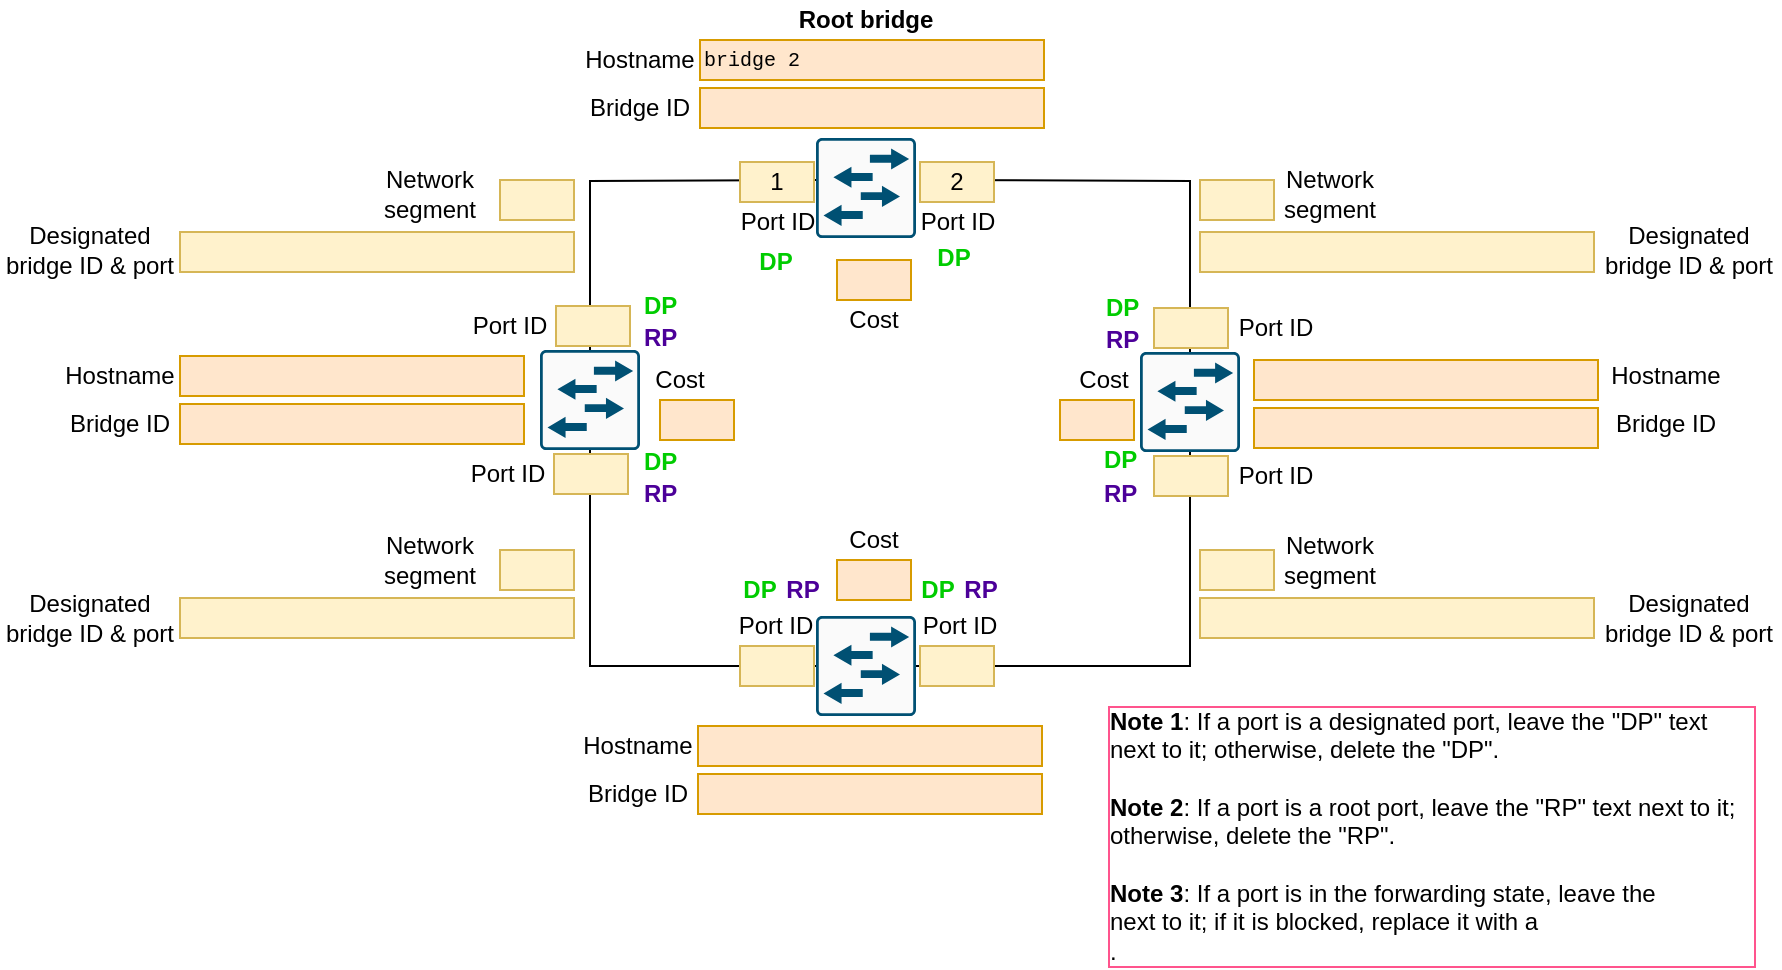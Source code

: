 <mxfile version="20.3.7" type="github"><diagram id="_aQSk68fNOLD1SiQQVQj" name="Page-1"><mxGraphModel dx="770" dy="573" grid="1" gridSize="10" guides="0" tooltips="1" connect="0" arrows="0" fold="1" page="1" pageScale="1" pageWidth="900" pageHeight="500" math="0" shadow="0"><root><mxCell id="0"/><mxCell id="1" parent="0"/><mxCell id="P1x7vm0chefwzOuEZskG-180" value="&lt;span style=&quot;font-size: 12px&quot;&gt;&lt;b style=&quot;font-size: 12px&quot;&gt;Note 1&lt;/b&gt;: If a port is a designated port, leave the &quot;DP&quot; text next to it; otherwise, delete the &quot;DP&quot;.&lt;br style=&quot;font-size: 12px&quot;&gt;&lt;/span&gt;&lt;br style=&quot;font-size: 12px&quot;&gt;&lt;span style=&quot;font-size: 12px&quot;&gt;&lt;b style=&quot;font-size: 12px&quot;&gt;Note 2&lt;/b&gt;: If a port is a root port, leave the &quot;RP&quot; text next to it; otherwise, delete the &quot;RP&quot;.&lt;br style=&quot;font-size: 12px&quot;&gt;&lt;/span&gt;&lt;br style=&quot;font-size: 12px&quot;&gt;&lt;b style=&quot;font-size: 12px&quot;&gt;Note 3&lt;/b&gt;: If a port is in the forwarding state, leave the&lt;br style=&quot;font-size: 12px&quot;&gt;next to it; if it is blocked, replace it with a&amp;nbsp;&lt;br style=&quot;font-size: 12px&quot;&gt;." style="text;html=1;strokeColor=none;fillColor=none;align=left;verticalAlign=middle;whiteSpace=wrap;rounded=0;fontSize=12;labelBorderColor=#FF548D;spacingTop=2;spacingBottom=2;spacingRight=2;spacingLeft=2;" parent="1" vertex="1"><mxGeometry x="558" y="383" width="330" height="90" as="geometry"/></mxCell><mxCell id="P1x7vm0chefwzOuEZskG-14" style="edgeStyle=orthogonalEdgeStyle;rounded=0;orthogonalLoop=1;jettySize=auto;html=1;exitX=0;exitY=0.5;exitDx=0;exitDy=0;exitPerimeter=0;entryX=0.5;entryY=0;entryDx=0;entryDy=0;entryPerimeter=0;endArrow=none;endFill=0;" parent="1" target="P1x7vm0chefwzOuEZskG-3" edge="1"><mxGeometry relative="1" as="geometry"><mxPoint x="418" y="100" as="sourcePoint"/></mxGeometry></mxCell><mxCell id="P1x7vm0chefwzOuEZskG-15" style="edgeStyle=orthogonalEdgeStyle;rounded=0;orthogonalLoop=1;jettySize=auto;html=1;exitX=1;exitY=0.5;exitDx=0;exitDy=0;exitPerimeter=0;entryX=0.5;entryY=0;entryDx=0;entryDy=0;entryPerimeter=0;endArrow=none;endFill=0;" parent="1" target="P1x7vm0chefwzOuEZskG-4" edge="1"><mxGeometry relative="1" as="geometry"><mxPoint x="468" y="100" as="sourcePoint"/></mxGeometry></mxCell><mxCell id="P1x7vm0chefwzOuEZskG-2" value="" style="points=[[0.015,0.015,0],[0.985,0.015,0],[0.985,0.985,0],[0.015,0.985,0],[0.25,0,0],[0.5,0,0],[0.75,0,0],[1,0.25,0],[1,0.5,0],[1,0.75,0],[0.75,1,0],[0.5,1,0],[0.25,1,0],[0,0.75,0],[0,0.5,0],[0,0.25,0]];verticalLabelPosition=bottom;html=1;verticalAlign=top;aspect=fixed;align=center;pointerEvents=1;shape=mxgraph.cisco19.rect;prIcon=l2_switch;fillColor=#FAFAFA;strokeColor=#005073;" parent="1" vertex="1"><mxGeometry x="416" y="79" width="50" height="50" as="geometry"/></mxCell><mxCell id="P1x7vm0chefwzOuEZskG-16" style="edgeStyle=orthogonalEdgeStyle;rounded=0;orthogonalLoop=1;jettySize=auto;html=1;exitX=0.5;exitY=1;exitDx=0;exitDy=0;exitPerimeter=0;entryX=0;entryY=0.5;entryDx=0;entryDy=0;entryPerimeter=0;endArrow=none;endFill=0;" parent="1" source="P1x7vm0chefwzOuEZskG-3" target="P1x7vm0chefwzOuEZskG-5" edge="1"><mxGeometry relative="1" as="geometry"/></mxCell><mxCell id="P1x7vm0chefwzOuEZskG-3" value="" style="points=[[0.015,0.015,0],[0.985,0.015,0],[0.985,0.985,0],[0.015,0.985,0],[0.25,0,0],[0.5,0,0],[0.75,0,0],[1,0.25,0],[1,0.5,0],[1,0.75,0],[0.75,1,0],[0.5,1,0],[0.25,1,0],[0,0.75,0],[0,0.5,0],[0,0.25,0]];verticalLabelPosition=bottom;html=1;verticalAlign=top;aspect=fixed;align=center;pointerEvents=1;shape=mxgraph.cisco19.rect;prIcon=l2_switch;fillColor=#FAFAFA;strokeColor=#005073;" parent="1" vertex="1"><mxGeometry x="278" y="185" width="50" height="50" as="geometry"/></mxCell><mxCell id="P1x7vm0chefwzOuEZskG-17" style="edgeStyle=orthogonalEdgeStyle;rounded=0;orthogonalLoop=1;jettySize=auto;html=1;exitX=0.5;exitY=1;exitDx=0;exitDy=0;exitPerimeter=0;entryX=1;entryY=0.5;entryDx=0;entryDy=0;entryPerimeter=0;endArrow=none;endFill=0;" parent="1" source="P1x7vm0chefwzOuEZskG-4" target="P1x7vm0chefwzOuEZskG-5" edge="1"><mxGeometry relative="1" as="geometry"/></mxCell><mxCell id="P1x7vm0chefwzOuEZskG-4" value="" style="points=[[0.015,0.015,0],[0.985,0.015,0],[0.985,0.985,0],[0.015,0.985,0],[0.25,0,0],[0.5,0,0],[0.75,0,0],[1,0.25,0],[1,0.5,0],[1,0.75,0],[0.75,1,0],[0.5,1,0],[0.25,1,0],[0,0.75,0],[0,0.5,0],[0,0.25,0]];verticalLabelPosition=bottom;html=1;verticalAlign=top;aspect=fixed;align=center;pointerEvents=1;shape=mxgraph.cisco19.rect;prIcon=l2_switch;fillColor=#FAFAFA;strokeColor=#005073;" parent="1" vertex="1"><mxGeometry x="578" y="186" width="50" height="50" as="geometry"/></mxCell><mxCell id="P1x7vm0chefwzOuEZskG-5" value="" style="points=[[0.015,0.015,0],[0.985,0.015,0],[0.985,0.985,0],[0.015,0.985,0],[0.25,0,0],[0.5,0,0],[0.75,0,0],[1,0.25,0],[1,0.5,0],[1,0.75,0],[0.75,1,0],[0.5,1,0],[0.25,1,0],[0,0.75,0],[0,0.5,0],[0,0.25,0]];verticalLabelPosition=bottom;html=1;verticalAlign=top;aspect=fixed;align=center;pointerEvents=1;shape=mxgraph.cisco19.rect;prIcon=l2_switch;fillColor=#FAFAFA;strokeColor=#005073;" parent="1" vertex="1"><mxGeometry x="416" y="318" width="50" height="50" as="geometry"/></mxCell><mxCell id="P1x7vm0chefwzOuEZskG-12" value="Root bridge" style="text;html=1;align=center;verticalAlign=middle;whiteSpace=wrap;rounded=0;fontStyle=1;" parent="1" vertex="1"><mxGeometry x="381" y="10" width="120" height="20" as="geometry"/></mxCell><mxCell id="P1x7vm0chefwzOuEZskG-50" value="Port ID" style="text;html=1;strokeColor=none;fillColor=none;align=center;verticalAlign=middle;whiteSpace=wrap;rounded=0;" parent="1" vertex="1"><mxGeometry x="377" y="111" width="40" height="20" as="geometry"/></mxCell><mxCell id="P1x7vm0chefwzOuEZskG-51" value="1" style="rounded=0;whiteSpace=wrap;html=1;fillColor=#fff2cc;strokeColor=#d6b656;" parent="1" vertex="1"><mxGeometry x="378" y="91" width="37" height="20" as="geometry"/></mxCell><mxCell id="P1x7vm0chefwzOuEZskG-54" value="Port ID" style="text;html=1;strokeColor=none;fillColor=none;align=center;verticalAlign=middle;whiteSpace=wrap;rounded=0;" parent="1" vertex="1"><mxGeometry x="626" y="164" width="40" height="20" as="geometry"/></mxCell><mxCell id="P1x7vm0chefwzOuEZskG-55" value="" style="rounded=0;whiteSpace=wrap;html=1;fillColor=#fff2cc;strokeColor=#d6b656;" parent="1" vertex="1"><mxGeometry x="585" y="164" width="37" height="20" as="geometry"/></mxCell><mxCell id="P1x7vm0chefwzOuEZskG-56" value="Port ID" style="text;html=1;strokeColor=none;fillColor=none;align=center;verticalAlign=middle;whiteSpace=wrap;rounded=0;" parent="1" vertex="1"><mxGeometry x="626" y="238" width="40" height="20" as="geometry"/></mxCell><mxCell id="P1x7vm0chefwzOuEZskG-57" value="" style="rounded=0;whiteSpace=wrap;html=1;fillColor=#fff2cc;strokeColor=#d6b656;" parent="1" vertex="1"><mxGeometry x="585" y="238" width="37" height="20" as="geometry"/></mxCell><mxCell id="P1x7vm0chefwzOuEZskG-62" value="Port ID" style="text;html=1;strokeColor=none;fillColor=none;align=center;verticalAlign=middle;whiteSpace=wrap;rounded=0;" parent="1" vertex="1"><mxGeometry x="242" y="237" width="40" height="20" as="geometry"/></mxCell><mxCell id="P1x7vm0chefwzOuEZskG-63" value="" style="rounded=0;whiteSpace=wrap;html=1;fillColor=#fff2cc;strokeColor=#d6b656;" parent="1" vertex="1"><mxGeometry x="285" y="237" width="37" height="20" as="geometry"/></mxCell><mxCell id="P1x7vm0chefwzOuEZskG-64" value="Port ID" style="text;html=1;strokeColor=none;fillColor=none;align=center;verticalAlign=middle;whiteSpace=wrap;rounded=0;" parent="1" vertex="1"><mxGeometry x="243" y="163" width="40" height="20" as="geometry"/></mxCell><mxCell id="P1x7vm0chefwzOuEZskG-65" value="" style="rounded=0;whiteSpace=wrap;html=1;fillColor=#fff2cc;strokeColor=#d6b656;" parent="1" vertex="1"><mxGeometry x="286" y="163" width="37" height="20" as="geometry"/></mxCell><mxCell id="P1x7vm0chefwzOuEZskG-66" value="&lt;font&gt;DP&lt;/font&gt;" style="text;html=1;strokeColor=none;fillColor=none;align=center;verticalAlign=middle;whiteSpace=wrap;rounded=0;labelBackgroundColor=#ffffff;fontColor=#00CC00;fontStyle=1" parent="1" vertex="1"><mxGeometry x="386" y="131" width="20" height="20" as="geometry"/></mxCell><mxCell id="P1x7vm0chefwzOuEZskG-67" value="Port ID" style="text;html=1;strokeColor=none;fillColor=none;align=center;verticalAlign=middle;whiteSpace=wrap;rounded=0;" parent="1" vertex="1"><mxGeometry x="467" y="111" width="40" height="20" as="geometry"/></mxCell><mxCell id="P1x7vm0chefwzOuEZskG-68" value="2" style="rounded=0;whiteSpace=wrap;html=1;fillColor=#fff2cc;strokeColor=#d6b656;" parent="1" vertex="1"><mxGeometry x="468" y="91" width="37" height="20" as="geometry"/></mxCell><mxCell id="P1x7vm0chefwzOuEZskG-76" value="" style="rounded=0;whiteSpace=wrap;html=1;fillColor=#fff2cc;strokeColor=#d6b656;" parent="1" vertex="1"><mxGeometry x="378" y="333" width="37" height="20" as="geometry"/></mxCell><mxCell id="P1x7vm0chefwzOuEZskG-77" value="" style="rounded=0;whiteSpace=wrap;html=1;fillColor=#fff2cc;strokeColor=#d6b656;" parent="1" vertex="1"><mxGeometry x="468" y="333" width="37" height="20" as="geometry"/></mxCell><mxCell id="P1x7vm0chefwzOuEZskG-78" value="Port ID" style="text;html=1;strokeColor=none;fillColor=none;align=center;verticalAlign=middle;whiteSpace=wrap;rounded=0;" parent="1" vertex="1"><mxGeometry x="376" y="313" width="40" height="20" as="geometry"/></mxCell><mxCell id="P1x7vm0chefwzOuEZskG-79" value="Port ID" style="text;html=1;strokeColor=none;fillColor=none;align=center;verticalAlign=middle;whiteSpace=wrap;rounded=0;" parent="1" vertex="1"><mxGeometry x="468" y="313" width="40" height="20" as="geometry"/></mxCell><mxCell id="P1x7vm0chefwzOuEZskG-31" value="Hostname" style="text;html=1;strokeColor=none;fillColor=none;align=center;verticalAlign=middle;whiteSpace=wrap;rounded=0;" parent="1" vertex="1"><mxGeometry x="811" y="188" width="60" height="20" as="geometry"/></mxCell><mxCell id="P1x7vm0chefwzOuEZskG-32" value="Bridge ID" style="text;html=1;strokeColor=none;fillColor=none;align=center;verticalAlign=middle;whiteSpace=wrap;rounded=0;" parent="1" vertex="1"><mxGeometry x="811" y="212" width="60" height="20" as="geometry"/></mxCell><mxCell id="P1x7vm0chefwzOuEZskG-93" value="&lt;font&gt;DP&lt;/font&gt;" style="text;html=1;strokeColor=none;fillColor=none;align=center;verticalAlign=middle;whiteSpace=wrap;rounded=0;labelBackgroundColor=#ffffff;fontColor=#00CC00;fontStyle=1" parent="1" vertex="1"><mxGeometry x="475" y="129" width="20" height="20" as="geometry"/></mxCell><mxCell id="P1x7vm0chefwzOuEZskG-97" value="&lt;font&gt;DP&lt;/font&gt;" style="text;html=1;strokeColor=none;fillColor=none;align=center;verticalAlign=middle;whiteSpace=wrap;rounded=0;labelBackgroundColor=#ffffff;fontColor=#00CC00;fontStyle=1" parent="1" vertex="1"><mxGeometry x="378" y="295" width="20" height="20" as="geometry"/></mxCell><mxCell id="P1x7vm0chefwzOuEZskG-98" value="&lt;font&gt;RP&lt;/font&gt;" style="text;html=1;strokeColor=none;fillColor=none;align=center;verticalAlign=middle;whiteSpace=wrap;rounded=0;labelBorderColor=none;fontColor=#4C0099;fontStyle=1" parent="1" vertex="1"><mxGeometry x="397" y="295" width="25" height="20" as="geometry"/></mxCell><mxCell id="P1x7vm0chefwzOuEZskG-99" value="&lt;font&gt;DP&lt;/font&gt;" style="text;html=1;strokeColor=none;fillColor=none;align=center;verticalAlign=middle;whiteSpace=wrap;rounded=0;labelBackgroundColor=#ffffff;fontColor=#00CC00;fontStyle=1" parent="1" vertex="1"><mxGeometry x="467" y="295" width="20" height="20" as="geometry"/></mxCell><mxCell id="P1x7vm0chefwzOuEZskG-100" value="&lt;font&gt;RP&lt;/font&gt;" style="text;html=1;strokeColor=none;fillColor=none;align=center;verticalAlign=middle;whiteSpace=wrap;rounded=0;labelBorderColor=none;fontColor=#4C0099;fontStyle=1" parent="1" vertex="1"><mxGeometry x="486" y="295" width="25" height="20" as="geometry"/></mxCell><mxCell id="P1x7vm0chefwzOuEZskG-101" value="&lt;font&gt;DP&lt;/font&gt;" style="text;html=1;strokeColor=none;fillColor=none;align=left;verticalAlign=middle;whiteSpace=wrap;rounded=0;labelBackgroundColor=#ffffff;fontColor=#00CC00;fontStyle=1" parent="1" vertex="1"><mxGeometry x="328" y="153" width="20" height="20" as="geometry"/></mxCell><mxCell id="P1x7vm0chefwzOuEZskG-103" value="&lt;font&gt;RP&lt;/font&gt;" style="text;html=1;strokeColor=none;fillColor=none;align=left;verticalAlign=middle;whiteSpace=wrap;rounded=0;labelBorderColor=none;fontColor=#4C0099;fontStyle=1" parent="1" vertex="1"><mxGeometry x="328" y="169" width="25" height="20" as="geometry"/></mxCell><mxCell id="P1x7vm0chefwzOuEZskG-105" value="&lt;font&gt;RP&lt;/font&gt;" style="text;html=1;strokeColor=none;fillColor=none;align=left;verticalAlign=middle;whiteSpace=wrap;rounded=0;labelBorderColor=none;fontColor=#4C0099;fontStyle=1" parent="1" vertex="1"><mxGeometry x="328" y="247" width="25" height="20" as="geometry"/></mxCell><mxCell id="P1x7vm0chefwzOuEZskG-106" value="&lt;font&gt;DP&lt;/font&gt;" style="text;html=1;strokeColor=none;fillColor=none;align=left;verticalAlign=middle;whiteSpace=wrap;rounded=0;labelBackgroundColor=#ffffff;fontStyle=1;fontColor=#00CC00;" parent="1" vertex="1"><mxGeometry x="328" y="231" width="20" height="20" as="geometry"/></mxCell><mxCell id="P1x7vm0chefwzOuEZskG-107" value="&lt;font&gt;RP&lt;/font&gt;" style="text;html=1;strokeColor=none;fillColor=none;align=left;verticalAlign=middle;whiteSpace=wrap;rounded=0;labelBorderColor=none;fontColor=#4C0099;fontStyle=1" parent="1" vertex="1"><mxGeometry x="558" y="247" width="25" height="20" as="geometry"/></mxCell><mxCell id="P1x7vm0chefwzOuEZskG-108" value="&lt;font&gt;DP&lt;/font&gt;" style="text;html=1;strokeColor=none;fillColor=none;align=left;verticalAlign=middle;whiteSpace=wrap;rounded=0;labelBackgroundColor=#ffffff;fontColor=#00CC00;fontStyle=1" parent="1" vertex="1"><mxGeometry x="558" y="230" width="20" height="20" as="geometry"/></mxCell><mxCell id="P1x7vm0chefwzOuEZskG-109" value="&lt;font&gt;RP&lt;/font&gt;" style="text;html=1;strokeColor=none;fillColor=none;align=left;verticalAlign=middle;whiteSpace=wrap;rounded=0;labelBorderColor=none;fontColor=#4C0099;fontStyle=1" parent="1" vertex="1"><mxGeometry x="559" y="170" width="25" height="20" as="geometry"/></mxCell><mxCell id="P1x7vm0chefwzOuEZskG-110" value="&lt;font&gt;DP&lt;/font&gt;" style="text;html=1;strokeColor=none;fillColor=none;align=left;verticalAlign=middle;whiteSpace=wrap;rounded=0;labelBackgroundColor=#ffffff;fontColor=#00CC00;fontStyle=1" parent="1" vertex="1"><mxGeometry x="559" y="154" width="20" height="20" as="geometry"/></mxCell><mxCell id="P1x7vm0chefwzOuEZskG-111" value="bridge 2" style="rounded=0;whiteSpace=wrap;html=1;fillColor=#ffe6cc;strokeColor=#d79b00;fontFamily=Courier New;fontSize=10;align=left;" parent="1" vertex="1"><mxGeometry x="358" y="30" width="172" height="20" as="geometry"/></mxCell><mxCell id="P1x7vm0chefwzOuEZskG-112" value="" style="rounded=0;whiteSpace=wrap;html=1;fillColor=#ffe6cc;strokeColor=#d79b00;fontFamily=Courier New;fontSize=10;align=left;" parent="1" vertex="1"><mxGeometry x="358" y="54" width="172" height="20" as="geometry"/></mxCell><mxCell id="P1x7vm0chefwzOuEZskG-113" value="Hostname" style="text;html=1;strokeColor=none;fillColor=none;align=center;verticalAlign=middle;whiteSpace=wrap;rounded=0;" parent="1" vertex="1"><mxGeometry x="298" y="30" width="60" height="20" as="geometry"/></mxCell><mxCell id="P1x7vm0chefwzOuEZskG-114" value="Bridge ID" style="text;html=1;strokeColor=none;fillColor=none;align=center;verticalAlign=middle;whiteSpace=wrap;rounded=0;" parent="1" vertex="1"><mxGeometry x="298" y="54" width="60" height="20" as="geometry"/></mxCell><mxCell id="P1x7vm0chefwzOuEZskG-115" value="" style="rounded=0;whiteSpace=wrap;html=1;fillColor=#ffe6cc;strokeColor=#d79b00;fontSize=10;align=left;fontFamily=Courier New;" parent="1" vertex="1"><mxGeometry x="357" y="373" width="172" height="20" as="geometry"/></mxCell><mxCell id="P1x7vm0chefwzOuEZskG-116" value="" style="rounded=0;whiteSpace=wrap;html=1;fillColor=#ffe6cc;strokeColor=#d79b00;fontFamily=Courier New;align=left;fontSize=10;" parent="1" vertex="1"><mxGeometry x="357" y="397" width="172" height="20" as="geometry"/></mxCell><mxCell id="P1x7vm0chefwzOuEZskG-117" value="Hostname" style="text;html=1;strokeColor=none;fillColor=none;align=center;verticalAlign=middle;whiteSpace=wrap;rounded=0;" parent="1" vertex="1"><mxGeometry x="297" y="373" width="60" height="20" as="geometry"/></mxCell><mxCell id="P1x7vm0chefwzOuEZskG-118" value="Bridge ID" style="text;html=1;strokeColor=none;fillColor=none;align=center;verticalAlign=middle;whiteSpace=wrap;rounded=0;" parent="1" vertex="1"><mxGeometry x="297" y="397" width="60" height="20" as="geometry"/></mxCell><mxCell id="P1x7vm0chefwzOuEZskG-119" value="" style="rounded=0;whiteSpace=wrap;html=1;fillColor=#ffe6cc;strokeColor=#d79b00;align=left;fontSize=10;fontFamily=Courier New;" parent="1" vertex="1"><mxGeometry x="635" y="190" width="172" height="20" as="geometry"/></mxCell><mxCell id="P1x7vm0chefwzOuEZskG-120" value="" style="rounded=0;whiteSpace=wrap;html=1;fillColor=#ffe6cc;strokeColor=#d79b00;align=left;fontFamily=Courier New;fontSize=10;" parent="1" vertex="1"><mxGeometry x="635" y="214" width="172" height="20" as="geometry"/></mxCell><mxCell id="P1x7vm0chefwzOuEZskG-121" value="" style="rounded=0;whiteSpace=wrap;html=1;fillColor=#fff2cc;strokeColor=#d6b656;" parent="1" vertex="1"><mxGeometry x="258" y="100.0" width="37" height="20" as="geometry"/></mxCell><mxCell id="P1x7vm0chefwzOuEZskG-124" value="Network segment" style="text;html=1;strokeColor=none;fillColor=none;align=center;verticalAlign=middle;whiteSpace=wrap;rounded=0;" parent="1" vertex="1"><mxGeometry x="198" y="97" width="50" height="20" as="geometry"/></mxCell><mxCell id="P1x7vm0chefwzOuEZskG-128" value="Network segment" style="text;html=1;strokeColor=none;fillColor=none;align=center;verticalAlign=middle;whiteSpace=wrap;rounded=0;" parent="1" vertex="1"><mxGeometry x="653" y="97.0" width="40" height="20" as="geometry"/></mxCell><mxCell id="P1x7vm0chefwzOuEZskG-130" value="Network segment" style="text;html=1;strokeColor=none;fillColor=none;align=center;verticalAlign=middle;whiteSpace=wrap;rounded=0;" parent="1" vertex="1"><mxGeometry x="653" y="280" width="40" height="20" as="geometry"/></mxCell><mxCell id="P1x7vm0chefwzOuEZskG-25" value="" style="rounded=0;whiteSpace=wrap;html=1;fillColor=#ffe6cc;strokeColor=#d79b00;" parent="1" vertex="1"><mxGeometry x="98" y="188" width="172" height="20" as="geometry"/></mxCell><mxCell id="P1x7vm0chefwzOuEZskG-26" value="" style="rounded=0;whiteSpace=wrap;html=1;fillColor=#ffe6cc;strokeColor=#d79b00;fontFamily=Courier New;fontSize=10;align=left;" parent="1" vertex="1"><mxGeometry x="98" y="212" width="172" height="20" as="geometry"/></mxCell><mxCell id="P1x7vm0chefwzOuEZskG-27" value="Hostname" style="text;html=1;strokeColor=none;fillColor=none;align=center;verticalAlign=middle;whiteSpace=wrap;rounded=0;" parent="1" vertex="1"><mxGeometry x="38" y="188" width="60" height="20" as="geometry"/></mxCell><mxCell id="P1x7vm0chefwzOuEZskG-28" value="Bridge ID" style="text;html=1;strokeColor=none;fillColor=none;align=center;verticalAlign=middle;whiteSpace=wrap;rounded=0;" parent="1" vertex="1"><mxGeometry x="38" y="212" width="60" height="20" as="geometry"/></mxCell><mxCell id="P1x7vm0chefwzOuEZskG-134" value="" style="rounded=0;whiteSpace=wrap;html=1;fillColor=#fff2cc;strokeColor=#d6b656;fontFamily=Courier New;fontSize=10;align=left;" parent="1" vertex="1"><mxGeometry x="98" y="126" width="197" height="20" as="geometry"/></mxCell><mxCell id="P1x7vm0chefwzOuEZskG-135" value="Designated bridge ID &amp;amp; port" style="text;html=1;strokeColor=none;fillColor=none;align=center;verticalAlign=middle;whiteSpace=wrap;rounded=0;" parent="1" vertex="1"><mxGeometry x="8" y="125" width="90" height="20" as="geometry"/></mxCell><mxCell id="P1x7vm0chefwzOuEZskG-136" value="" style="rounded=0;whiteSpace=wrap;html=1;fillColor=#fff2cc;strokeColor=#d6b656;" parent="1" vertex="1"><mxGeometry x="258" y="285" width="37" height="20" as="geometry"/></mxCell><mxCell id="P1x7vm0chefwzOuEZskG-137" value="Network segment" style="text;html=1;strokeColor=none;fillColor=none;align=center;verticalAlign=middle;whiteSpace=wrap;rounded=0;" parent="1" vertex="1"><mxGeometry x="198" y="280" width="50" height="20" as="geometry"/></mxCell><mxCell id="P1x7vm0chefwzOuEZskG-138" value="" style="rounded=0;whiteSpace=wrap;html=1;fillColor=#fff2cc;strokeColor=#d6b656;fontFamily=Courier New;fontSize=10;align=left;" parent="1" vertex="1"><mxGeometry x="98" y="309" width="197" height="20" as="geometry"/></mxCell><mxCell id="P1x7vm0chefwzOuEZskG-139" value="Designated bridge ID &amp;amp; port" style="text;html=1;strokeColor=none;fillColor=none;align=center;verticalAlign=middle;whiteSpace=wrap;rounded=0;" parent="1" vertex="1"><mxGeometry x="8" y="309" width="90" height="20" as="geometry"/></mxCell><mxCell id="P1x7vm0chefwzOuEZskG-140" value="" style="rounded=0;whiteSpace=wrap;html=1;fillColor=#fff2cc;strokeColor=#d6b656;" parent="1" vertex="1"><mxGeometry x="608" y="285" width="37" height="20" as="geometry"/></mxCell><mxCell id="P1x7vm0chefwzOuEZskG-141" value="" style="rounded=0;whiteSpace=wrap;html=1;fillColor=#fff2cc;strokeColor=#d6b656;" parent="1" vertex="1"><mxGeometry x="608" y="100" width="37" height="20" as="geometry"/></mxCell><mxCell id="P1x7vm0chefwzOuEZskG-142" value="" style="rounded=0;whiteSpace=wrap;html=1;fillColor=#fff2cc;strokeColor=#d6b656;fontFamily=Courier New;fontSize=10;align=left;" parent="1" vertex="1"><mxGeometry x="608" y="309" width="197" height="20" as="geometry"/></mxCell><mxCell id="P1x7vm0chefwzOuEZskG-143" value="" style="rounded=0;whiteSpace=wrap;html=1;fillColor=#fff2cc;strokeColor=#d6b656;fontFamily=Courier New;fontSize=10;align=left;" parent="1" vertex="1"><mxGeometry x="608" y="126.0" width="197" height="20" as="geometry"/></mxCell><mxCell id="P1x7vm0chefwzOuEZskG-144" value="Designated bridge ID &amp;amp; port" style="text;html=1;strokeColor=none;fillColor=none;align=center;verticalAlign=middle;whiteSpace=wrap;rounded=0;" parent="1" vertex="1"><mxGeometry x="807" y="125" width="91" height="20" as="geometry"/></mxCell><mxCell id="P1x7vm0chefwzOuEZskG-145" value="Designated bridge ID &amp;amp; port" style="text;html=1;strokeColor=none;fillColor=none;align=center;verticalAlign=middle;whiteSpace=wrap;rounded=0;" parent="1" vertex="1"><mxGeometry x="807" y="309" width="91" height="20" as="geometry"/></mxCell><mxCell id="P1x7vm0chefwzOuEZskG-146" value="Cost" style="text;html=1;strokeColor=none;fillColor=none;align=center;verticalAlign=middle;whiteSpace=wrap;rounded=0;" parent="1" vertex="1"><mxGeometry x="328" y="190" width="40" height="20" as="geometry"/></mxCell><mxCell id="P1x7vm0chefwzOuEZskG-149" value="Cost" style="text;html=1;strokeColor=none;fillColor=none;align=center;verticalAlign=middle;whiteSpace=wrap;rounded=0;" parent="1" vertex="1"><mxGeometry x="425" y="270" width="40" height="20" as="geometry"/></mxCell><mxCell id="P1x7vm0chefwzOuEZskG-150" value="" style="rounded=0;whiteSpace=wrap;html=1;fillColor=#ffe6cc;strokeColor=#d79b00;" parent="1" vertex="1"><mxGeometry x="426.5" y="290" width="37" height="20" as="geometry"/></mxCell><mxCell id="P1x7vm0chefwzOuEZskG-151" value="" style="rounded=0;whiteSpace=wrap;html=1;fillColor=#ffe6cc;strokeColor=#d79b00;" parent="1" vertex="1"><mxGeometry x="426.5" y="140" width="37" height="20" as="geometry"/></mxCell><mxCell id="P1x7vm0chefwzOuEZskG-152" value="Cost" style="text;html=1;strokeColor=none;fillColor=none;align=center;verticalAlign=middle;whiteSpace=wrap;rounded=0;" parent="1" vertex="1"><mxGeometry x="425" y="160" width="40" height="20" as="geometry"/></mxCell><mxCell id="P1x7vm0chefwzOuEZskG-153" value="" style="rounded=0;whiteSpace=wrap;html=1;fillColor=#ffe6cc;strokeColor=#d79b00;" parent="1" vertex="1"><mxGeometry x="338" y="210" width="37" height="20" as="geometry"/></mxCell><mxCell id="P1x7vm0chefwzOuEZskG-154" value="Cost" style="text;html=1;strokeColor=none;fillColor=none;align=center;verticalAlign=middle;whiteSpace=wrap;rounded=0;" parent="1" vertex="1"><mxGeometry x="540" y="190" width="40" height="20" as="geometry"/></mxCell><mxCell id="P1x7vm0chefwzOuEZskG-155" value="" style="rounded=0;whiteSpace=wrap;html=1;fillColor=#ffe6cc;strokeColor=#d79b00;" parent="1" vertex="1"><mxGeometry x="538" y="210" width="37" height="20" as="geometry"/></mxCell><mxCell id="P1x7vm0chefwzOuEZskG-159" value="" style="shape=image;html=1;verticalAlign=top;verticalLabelPosition=bottom;labelBackgroundColor=#ffffff;imageAspect=0;aspect=fixed;image=https://cdn1.iconfinder.com/data/icons/ui-navigation-1/152/close-128.png;strokeColor=#005073;fillColor=#CCFFE6;fontFamily=Courier New;fontSize=10;fontColor=#000000;align=left;" parent="1" vertex="1"><mxGeometry x="780" y="463" width="18" height="18" as="geometry"/></mxCell><mxCell id="P1x7vm0chefwzOuEZskG-167" value="" style="shape=image;html=1;verticalAlign=top;verticalLabelPosition=bottom;labelBackgroundColor=#ffffff;imageAspect=0;aspect=fixed;image=https://cdn2.iconfinder.com/data/icons/greenline/512/check-128.png;strokeColor=#005073;fillColor=#CCFFE6;fontFamily=Courier New;fontSize=10;fontColor=#000000;align=left;" parent="1" vertex="1"><mxGeometry x="508" y="320" width="20" height="20" as="geometry"/></mxCell><mxCell id="P1x7vm0chefwzOuEZskG-170" value="" style="shape=image;html=1;verticalAlign=top;verticalLabelPosition=bottom;labelBackgroundColor=#ffffff;imageAspect=0;aspect=fixed;image=https://cdn2.iconfinder.com/data/icons/greenline/512/check-128.png;strokeColor=#005073;fillColor=#CCFFE6;fontFamily=Courier New;fontSize=10;fontColor=#000000;align=left;" parent="1" vertex="1"><mxGeometry x="358" y="320" width="20" height="20" as="geometry"/></mxCell><mxCell id="P1x7vm0chefwzOuEZskG-171" value="" style="shape=image;html=1;verticalAlign=top;verticalLabelPosition=bottom;labelBackgroundColor=#ffffff;imageAspect=0;aspect=fixed;image=https://cdn2.iconfinder.com/data/icons/greenline/512/check-128.png;strokeColor=#005073;fillColor=#CCFFE6;fontFamily=Courier New;fontSize=10;fontColor=#000000;align=left;" parent="1" vertex="1"><mxGeometry x="308" y="260" width="20" height="20" as="geometry"/></mxCell><mxCell id="P1x7vm0chefwzOuEZskG-172" value="" style="shape=image;html=1;verticalAlign=top;verticalLabelPosition=bottom;labelBackgroundColor=#ffffff;imageAspect=0;aspect=fixed;image=https://cdn2.iconfinder.com/data/icons/greenline/512/check-128.png;strokeColor=#005073;fillColor=#CCFFE6;fontFamily=Courier New;fontSize=10;fontColor=#000000;align=left;" parent="1" vertex="1"><mxGeometry x="578" y="260" width="20" height="20" as="geometry"/></mxCell><mxCell id="P1x7vm0chefwzOuEZskG-173" value="" style="shape=image;html=1;verticalAlign=top;verticalLabelPosition=bottom;labelBackgroundColor=#ffffff;imageAspect=0;aspect=fixed;image=https://cdn2.iconfinder.com/data/icons/greenline/512/check-128.png;strokeColor=#005073;fillColor=#CCFFE6;fontFamily=Courier New;fontSize=10;fontColor=#000000;align=left;" parent="1" vertex="1"><mxGeometry x="578" y="140" width="20" height="20" as="geometry"/></mxCell><mxCell id="P1x7vm0chefwzOuEZskG-174" value="" style="shape=image;html=1;verticalAlign=top;verticalLabelPosition=bottom;labelBackgroundColor=#ffffff;imageAspect=0;aspect=fixed;image=https://cdn2.iconfinder.com/data/icons/greenline/512/check-128.png;strokeColor=#005073;fillColor=#CCFFE6;fontFamily=Courier New;fontSize=10;fontColor=#000000;align=left;" parent="1" vertex="1"><mxGeometry x="308" y="140" width="20" height="20" as="geometry"/></mxCell><mxCell id="P1x7vm0chefwzOuEZskG-176" value="" style="shape=image;html=1;verticalAlign=top;verticalLabelPosition=bottom;labelBackgroundColor=#ffffff;imageAspect=0;aspect=fixed;image=https://cdn2.iconfinder.com/data/icons/greenline/512/check-128.png;strokeColor=#005073;fillColor=#CCFFE6;fontFamily=Courier New;fontSize=10;fontColor=#000000;align=left;" parent="1" vertex="1"><mxGeometry x="508" y="103" width="20" height="20" as="geometry"/></mxCell><mxCell id="P1x7vm0chefwzOuEZskG-177" value="" style="shape=image;html=1;verticalAlign=top;verticalLabelPosition=bottom;labelBackgroundColor=#ffffff;imageAspect=0;aspect=fixed;image=https://cdn2.iconfinder.com/data/icons/greenline/512/check-128.png;strokeColor=#005073;fillColor=#CCFFE6;fontFamily=Courier New;fontSize=10;fontColor=#000000;align=left;" parent="1" vertex="1"><mxGeometry x="358" y="103" width="20" height="20" as="geometry"/></mxCell><mxCell id="P1x7vm0chefwzOuEZskG-181" value="" style="shape=image;html=1;verticalAlign=top;verticalLabelPosition=bottom;labelBackgroundColor=#ffffff;imageAspect=0;aspect=fixed;image=https://cdn2.iconfinder.com/data/icons/greenline/512/check-128.png;strokeColor=#005073;fillColor=#CCFFE6;fontFamily=Courier New;fontSize=10;fontColor=#000000;align=left;" parent="1" vertex="1"><mxGeometry x="838" y="447" width="20" height="20" as="geometry"/></mxCell></root></mxGraphModel></diagram></mxfile>